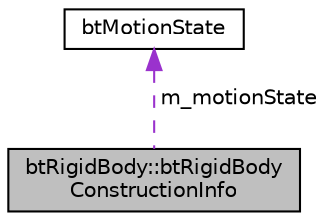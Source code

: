 digraph "btRigidBody::btRigidBodyConstructionInfo"
{
  edge [fontname="Helvetica",fontsize="10",labelfontname="Helvetica",labelfontsize="10"];
  node [fontname="Helvetica",fontsize="10",shape=record];
  Node1 [label="btRigidBody::btRigidBody\lConstructionInfo",height=0.2,width=0.4,color="black", fillcolor="grey75", style="filled", fontcolor="black"];
  Node2 -> Node1 [dir="back",color="darkorchid3",fontsize="10",style="dashed",label=" m_motionState" ,fontname="Helvetica"];
  Node2 [label="btMotionState",height=0.2,width=0.4,color="black", fillcolor="white", style="filled",URL="$classbt_motion_state.html"];
}
